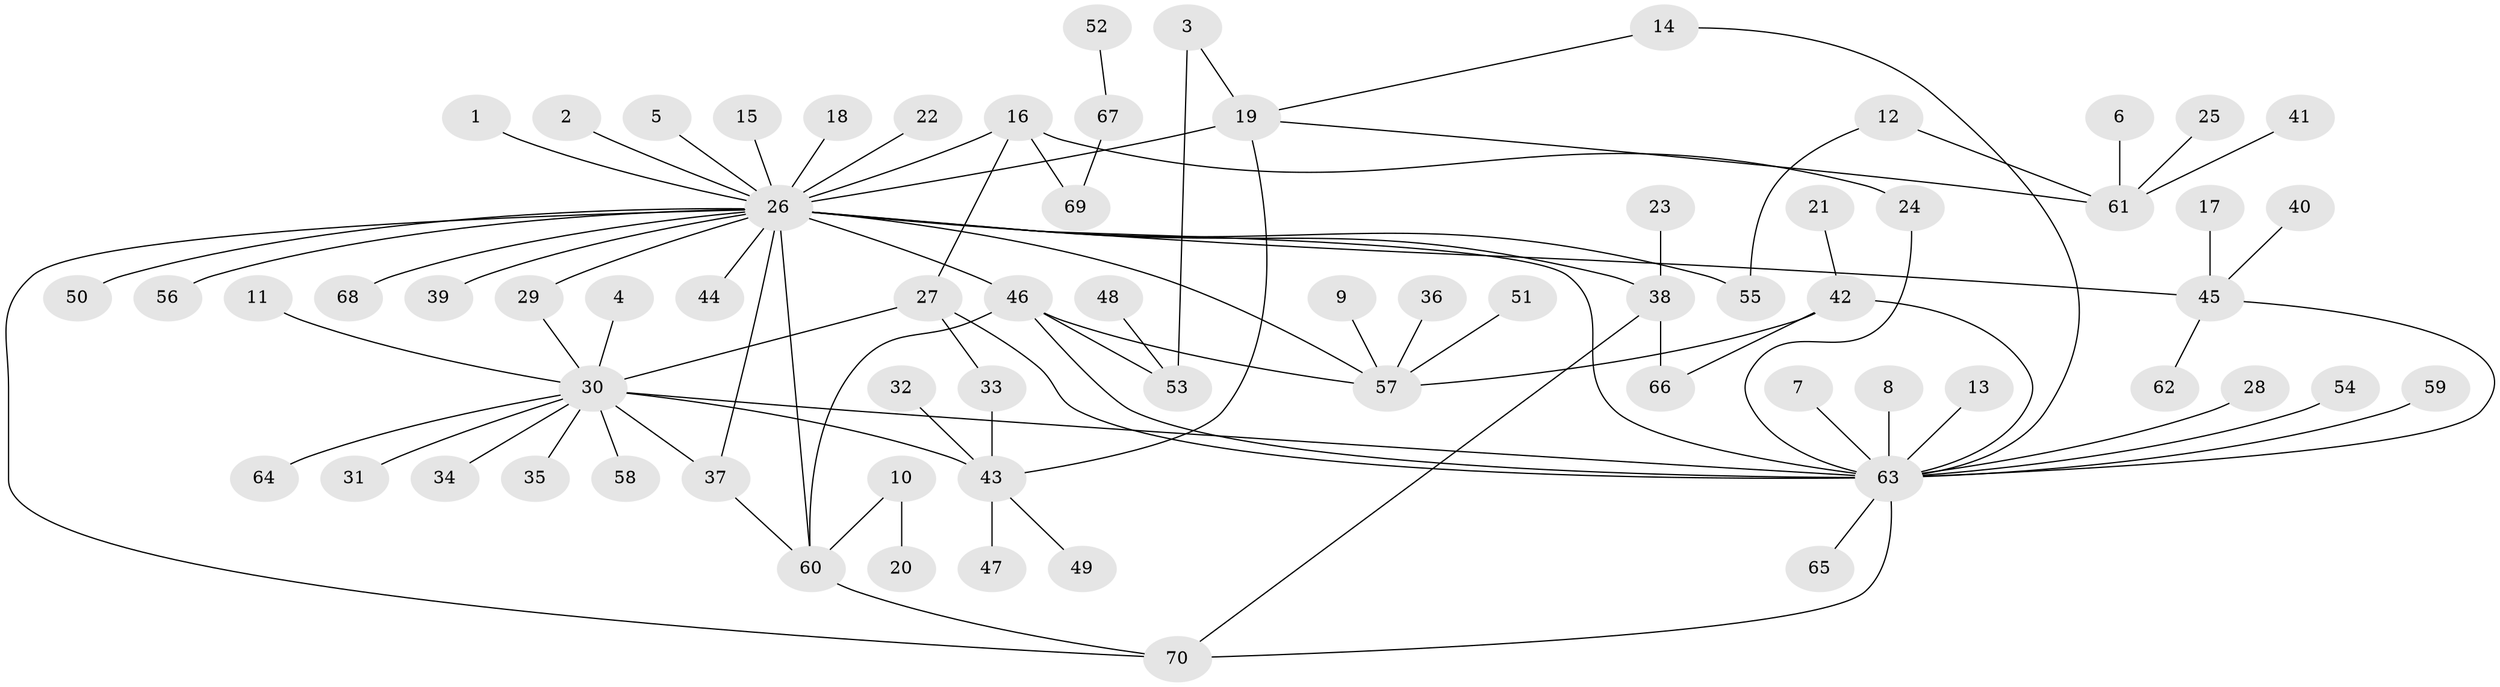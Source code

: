 // original degree distribution, {5: 0.03597122302158273, 21: 0.007194244604316547, 29: 0.007194244604316547, 4: 0.050359712230215826, 14: 0.007194244604316547, 1: 0.6115107913669064, 6: 0.014388489208633094, 2: 0.17985611510791366, 8: 0.02877697841726619, 7: 0.014388489208633094, 3: 0.04316546762589928}
// Generated by graph-tools (version 1.1) at 2025/01/03/09/25 03:01:41]
// undirected, 70 vertices, 89 edges
graph export_dot {
graph [start="1"]
  node [color=gray90,style=filled];
  1;
  2;
  3;
  4;
  5;
  6;
  7;
  8;
  9;
  10;
  11;
  12;
  13;
  14;
  15;
  16;
  17;
  18;
  19;
  20;
  21;
  22;
  23;
  24;
  25;
  26;
  27;
  28;
  29;
  30;
  31;
  32;
  33;
  34;
  35;
  36;
  37;
  38;
  39;
  40;
  41;
  42;
  43;
  44;
  45;
  46;
  47;
  48;
  49;
  50;
  51;
  52;
  53;
  54;
  55;
  56;
  57;
  58;
  59;
  60;
  61;
  62;
  63;
  64;
  65;
  66;
  67;
  68;
  69;
  70;
  1 -- 26 [weight=1.0];
  2 -- 26 [weight=1.0];
  3 -- 19 [weight=1.0];
  3 -- 53 [weight=2.0];
  4 -- 30 [weight=1.0];
  5 -- 26 [weight=1.0];
  6 -- 61 [weight=1.0];
  7 -- 63 [weight=1.0];
  8 -- 63 [weight=1.0];
  9 -- 57 [weight=1.0];
  10 -- 20 [weight=1.0];
  10 -- 60 [weight=1.0];
  11 -- 30 [weight=1.0];
  12 -- 55 [weight=1.0];
  12 -- 61 [weight=1.0];
  13 -- 63 [weight=1.0];
  14 -- 19 [weight=1.0];
  14 -- 63 [weight=1.0];
  15 -- 26 [weight=1.0];
  16 -- 24 [weight=1.0];
  16 -- 26 [weight=1.0];
  16 -- 27 [weight=1.0];
  16 -- 69 [weight=1.0];
  17 -- 45 [weight=1.0];
  18 -- 26 [weight=1.0];
  19 -- 26 [weight=1.0];
  19 -- 43 [weight=2.0];
  19 -- 61 [weight=1.0];
  21 -- 42 [weight=1.0];
  22 -- 26 [weight=1.0];
  23 -- 38 [weight=1.0];
  24 -- 63 [weight=1.0];
  25 -- 61 [weight=1.0];
  26 -- 29 [weight=1.0];
  26 -- 37 [weight=1.0];
  26 -- 38 [weight=1.0];
  26 -- 39 [weight=1.0];
  26 -- 44 [weight=1.0];
  26 -- 45 [weight=1.0];
  26 -- 46 [weight=1.0];
  26 -- 50 [weight=1.0];
  26 -- 55 [weight=1.0];
  26 -- 56 [weight=1.0];
  26 -- 57 [weight=1.0];
  26 -- 60 [weight=1.0];
  26 -- 63 [weight=1.0];
  26 -- 68 [weight=1.0];
  26 -- 70 [weight=1.0];
  27 -- 30 [weight=1.0];
  27 -- 33 [weight=1.0];
  27 -- 63 [weight=1.0];
  28 -- 63 [weight=1.0];
  29 -- 30 [weight=1.0];
  30 -- 31 [weight=1.0];
  30 -- 34 [weight=1.0];
  30 -- 35 [weight=1.0];
  30 -- 37 [weight=1.0];
  30 -- 43 [weight=1.0];
  30 -- 58 [weight=1.0];
  30 -- 63 [weight=1.0];
  30 -- 64 [weight=1.0];
  32 -- 43 [weight=1.0];
  33 -- 43 [weight=1.0];
  36 -- 57 [weight=1.0];
  37 -- 60 [weight=1.0];
  38 -- 66 [weight=1.0];
  38 -- 70 [weight=1.0];
  40 -- 45 [weight=1.0];
  41 -- 61 [weight=1.0];
  42 -- 57 [weight=1.0];
  42 -- 63 [weight=1.0];
  42 -- 66 [weight=1.0];
  43 -- 47 [weight=1.0];
  43 -- 49 [weight=1.0];
  45 -- 62 [weight=1.0];
  45 -- 63 [weight=1.0];
  46 -- 53 [weight=1.0];
  46 -- 57 [weight=1.0];
  46 -- 60 [weight=1.0];
  46 -- 63 [weight=1.0];
  48 -- 53 [weight=1.0];
  51 -- 57 [weight=1.0];
  52 -- 67 [weight=1.0];
  54 -- 63 [weight=1.0];
  59 -- 63 [weight=1.0];
  60 -- 70 [weight=1.0];
  63 -- 65 [weight=1.0];
  63 -- 70 [weight=1.0];
  67 -- 69 [weight=1.0];
}
